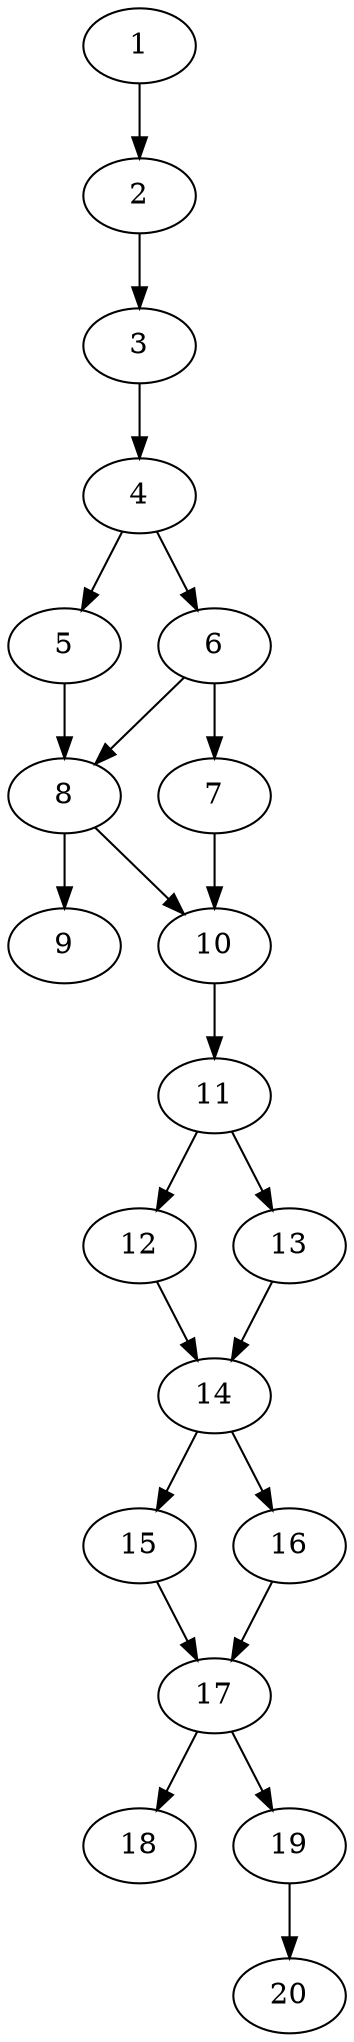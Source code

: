 // DAG automatically generated by daggen at Thu Oct  3 13:58:43 2019
// ./daggen --dot -n 20 --ccr 0.3 --fat 0.3 --regular 0.9 --density 0.6 --mindata 5242880 --maxdata 52428800 
digraph G {
  1 [size="75390293", alpha="0.18", expect_size="22617088"] 
  1 -> 2 [size ="22617088"]
  2 [size="137137493", alpha="0.19", expect_size="41141248"] 
  2 -> 3 [size ="41141248"]
  3 [size="132225707", alpha="0.15", expect_size="39667712"] 
  3 -> 4 [size ="39667712"]
  4 [size="151691947", alpha="0.18", expect_size="45507584"] 
  4 -> 5 [size ="45507584"]
  4 -> 6 [size ="45507584"]
  5 [size="50049707", alpha="0.07", expect_size="15014912"] 
  5 -> 8 [size ="15014912"]
  6 [size="154378240", alpha="0.15", expect_size="46313472"] 
  6 -> 7 [size ="46313472"]
  6 -> 8 [size ="46313472"]
  7 [size="60180480", alpha="0.17", expect_size="18054144"] 
  7 -> 10 [size ="18054144"]
  8 [size="170127360", alpha="0.09", expect_size="51038208"] 
  8 -> 9 [size ="51038208"]
  8 -> 10 [size ="51038208"]
  9 [size="27528533", alpha="0.13", expect_size="8258560"] 
  10 [size="169734827", alpha="0.07", expect_size="50920448"] 
  10 -> 11 [size ="50920448"]
  11 [size="145309013", alpha="0.05", expect_size="43592704"] 
  11 -> 12 [size ="43592704"]
  11 -> 13 [size ="43592704"]
  12 [size="131188053", alpha="0.02", expect_size="39356416"] 
  12 -> 14 [size ="39356416"]
  13 [size="124354560", alpha="0.13", expect_size="37306368"] 
  13 -> 14 [size ="37306368"]
  14 [size="85592747", alpha="0.07", expect_size="25677824"] 
  14 -> 15 [size ="25677824"]
  14 -> 16 [size ="25677824"]
  15 [size="69051733", alpha="0.13", expect_size="20715520"] 
  15 -> 17 [size ="20715520"]
  16 [size="125422933", alpha="0.00", expect_size="37626880"] 
  16 -> 17 [size ="37626880"]
  17 [size="83954347", alpha="0.10", expect_size="25186304"] 
  17 -> 18 [size ="25186304"]
  17 -> 19 [size ="25186304"]
  18 [size="60825600", alpha="0.15", expect_size="18247680"] 
  19 [size="128563200", alpha="0.19", expect_size="38568960"] 
  19 -> 20 [size ="38568960"]
  20 [size="73710933", alpha="0.04", expect_size="22113280"] 
}
